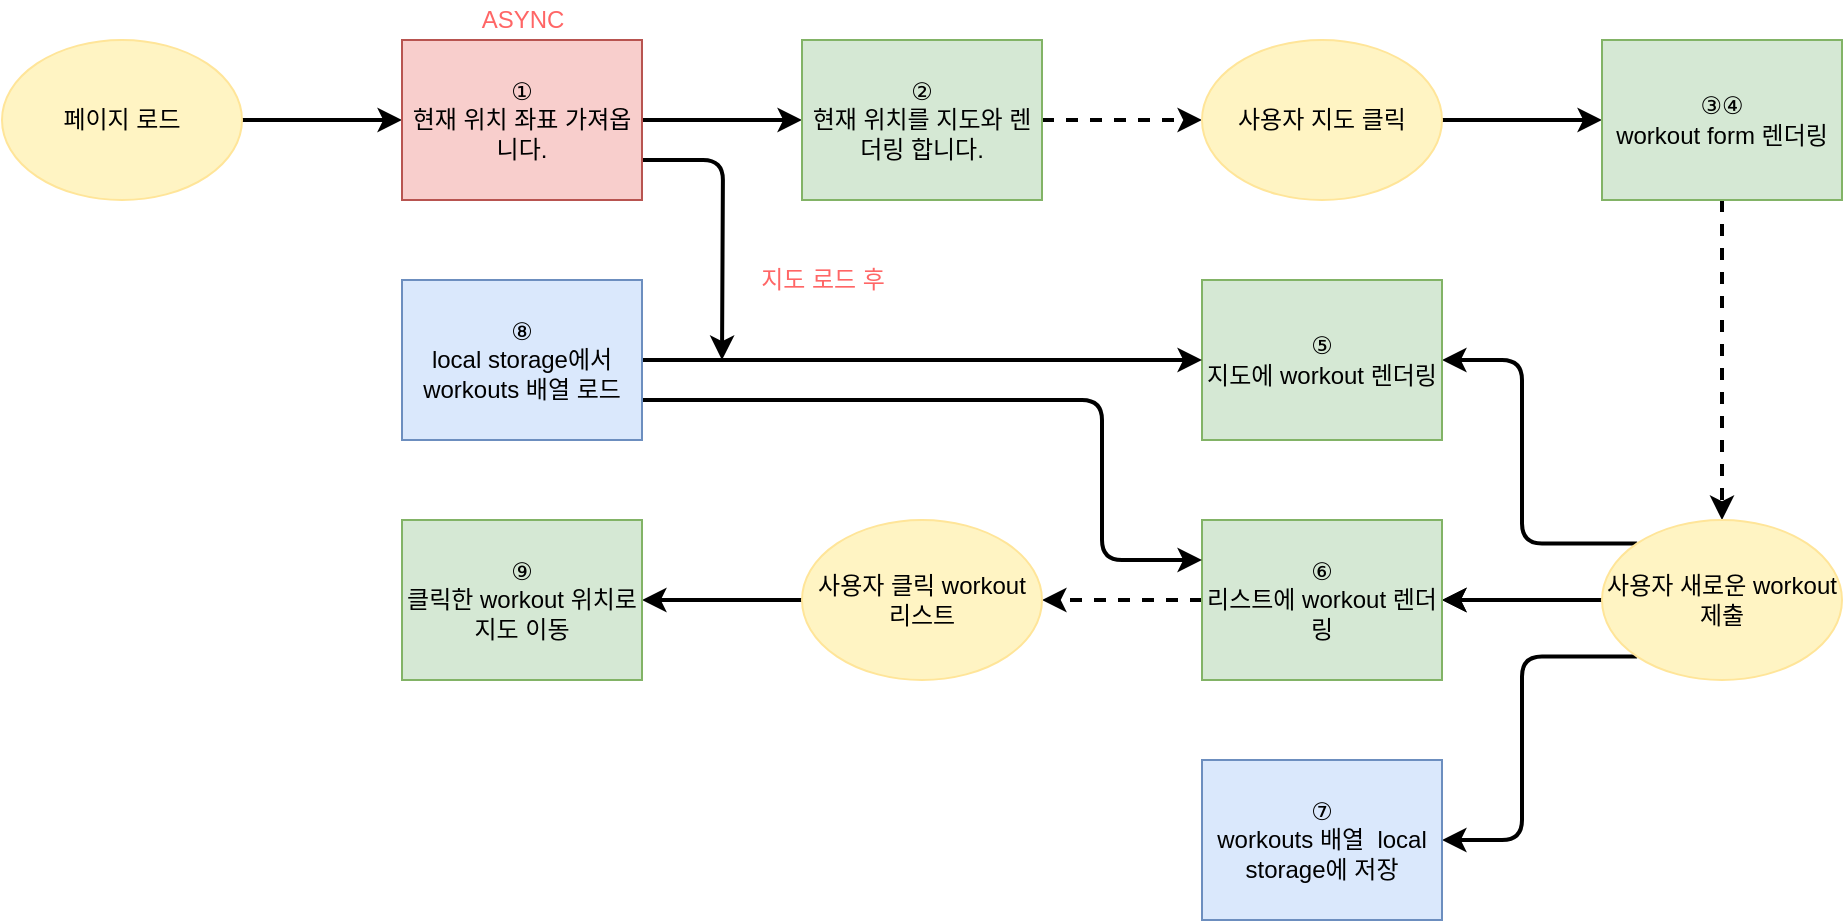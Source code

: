 <mxfile version="17.2.4" type="github">
  <diagram id="C5RBs43oDa-KdzZeNtuy" name="Page-1">
    <mxGraphModel dx="2062" dy="1160" grid="1" gridSize="10" guides="1" tooltips="1" connect="1" arrows="1" fold="1" page="1" pageScale="1" pageWidth="827" pageHeight="1169" math="0" shadow="0">
      <root>
        <mxCell id="WIyWlLk6GJQsqaUBKTNV-0" />
        <mxCell id="WIyWlLk6GJQsqaUBKTNV-1" parent="WIyWlLk6GJQsqaUBKTNV-0" />
        <mxCell id="XGdrxtOGVhIBS8UG9p0D-18" value="" style="edgeStyle=orthogonalEdgeStyle;rounded=0;orthogonalLoop=1;jettySize=auto;html=1;fontColor=#FF6666;strokeWidth=2;" edge="1" parent="WIyWlLk6GJQsqaUBKTNV-1" source="XGdrxtOGVhIBS8UG9p0D-1" target="XGdrxtOGVhIBS8UG9p0D-2">
          <mxGeometry relative="1" as="geometry" />
        </mxCell>
        <mxCell id="XGdrxtOGVhIBS8UG9p0D-1" value="페이지 로드" style="ellipse;whiteSpace=wrap;html=1;strokeColor=#FFE599;fillColor=#FFF4C3;gradientColor=none;" vertex="1" parent="WIyWlLk6GJQsqaUBKTNV-1">
          <mxGeometry y="160" width="120" height="80" as="geometry" />
        </mxCell>
        <mxCell id="XGdrxtOGVhIBS8UG9p0D-19" value="" style="edgeStyle=orthogonalEdgeStyle;rounded=0;orthogonalLoop=1;jettySize=auto;html=1;fontColor=#FF6666;strokeWidth=2;" edge="1" parent="WIyWlLk6GJQsqaUBKTNV-1" source="XGdrxtOGVhIBS8UG9p0D-2" target="XGdrxtOGVhIBS8UG9p0D-3">
          <mxGeometry relative="1" as="geometry" />
        </mxCell>
        <mxCell id="XGdrxtOGVhIBS8UG9p0D-47" style="edgeStyle=orthogonalEdgeStyle;rounded=1;orthogonalLoop=1;jettySize=auto;html=1;exitX=1;exitY=0.75;exitDx=0;exitDy=0;fontColor=#FF6666;strokeWidth=2;" edge="1" parent="WIyWlLk6GJQsqaUBKTNV-1" source="XGdrxtOGVhIBS8UG9p0D-2">
          <mxGeometry relative="1" as="geometry">
            <mxPoint x="360" y="320" as="targetPoint" />
          </mxGeometry>
        </mxCell>
        <mxCell id="XGdrxtOGVhIBS8UG9p0D-2" value="①&lt;br&gt;현재 위치 좌표 가져옵니다." style="rounded=0;whiteSpace=wrap;html=1;strokeColor=#b85450;fillColor=#f8cecc;" vertex="1" parent="WIyWlLk6GJQsqaUBKTNV-1">
          <mxGeometry x="200" y="160" width="120" height="80" as="geometry" />
        </mxCell>
        <mxCell id="XGdrxtOGVhIBS8UG9p0D-20" value="" style="edgeStyle=orthogonalEdgeStyle;rounded=0;orthogonalLoop=1;jettySize=auto;html=1;fontColor=#FF6666;dashed=1;strokeWidth=2;" edge="1" parent="WIyWlLk6GJQsqaUBKTNV-1" source="XGdrxtOGVhIBS8UG9p0D-3" target="XGdrxtOGVhIBS8UG9p0D-4">
          <mxGeometry relative="1" as="geometry" />
        </mxCell>
        <mxCell id="XGdrxtOGVhIBS8UG9p0D-3" value="②&lt;br&gt;현재 위치를 지도와 렌더링 합니다." style="rounded=0;whiteSpace=wrap;html=1;strokeColor=#82b366;fillColor=#d5e8d4;" vertex="1" parent="WIyWlLk6GJQsqaUBKTNV-1">
          <mxGeometry x="400" y="160" width="120" height="80" as="geometry" />
        </mxCell>
        <mxCell id="XGdrxtOGVhIBS8UG9p0D-22" value="" style="edgeStyle=orthogonalEdgeStyle;rounded=1;orthogonalLoop=1;jettySize=auto;html=1;fontColor=#FF6666;strokeWidth=2;" edge="1" parent="WIyWlLk6GJQsqaUBKTNV-1" source="XGdrxtOGVhIBS8UG9p0D-4" target="XGdrxtOGVhIBS8UG9p0D-5">
          <mxGeometry relative="1" as="geometry" />
        </mxCell>
        <mxCell id="XGdrxtOGVhIBS8UG9p0D-4" value="사용자 지도 클릭" style="ellipse;whiteSpace=wrap;html=1;strokeColor=#FFE599;fillColor=#FFF4C3;gradientColor=none;" vertex="1" parent="WIyWlLk6GJQsqaUBKTNV-1">
          <mxGeometry x="600" y="160" width="120" height="80" as="geometry" />
        </mxCell>
        <mxCell id="XGdrxtOGVhIBS8UG9p0D-23" style="edgeStyle=orthogonalEdgeStyle;rounded=1;orthogonalLoop=1;jettySize=auto;html=1;entryX=0.5;entryY=0;entryDx=0;entryDy=0;fontColor=#FF6666;dashed=1;strokeWidth=2;" edge="1" parent="WIyWlLk6GJQsqaUBKTNV-1" source="XGdrxtOGVhIBS8UG9p0D-5" target="XGdrxtOGVhIBS8UG9p0D-6">
          <mxGeometry relative="1" as="geometry" />
        </mxCell>
        <mxCell id="XGdrxtOGVhIBS8UG9p0D-5" value="③④&lt;br&gt;workout form 렌더링" style="rounded=0;whiteSpace=wrap;html=1;strokeColor=#82b366;fillColor=#d5e8d4;" vertex="1" parent="WIyWlLk6GJQsqaUBKTNV-1">
          <mxGeometry x="800" y="160" width="120" height="80" as="geometry" />
        </mxCell>
        <mxCell id="XGdrxtOGVhIBS8UG9p0D-25" style="edgeStyle=orthogonalEdgeStyle;rounded=1;orthogonalLoop=1;jettySize=auto;html=1;entryX=1;entryY=0.5;entryDx=0;entryDy=0;fontColor=#FF6666;strokeWidth=2;" edge="1" parent="WIyWlLk6GJQsqaUBKTNV-1" source="XGdrxtOGVhIBS8UG9p0D-6" target="XGdrxtOGVhIBS8UG9p0D-7">
          <mxGeometry relative="1" as="geometry" />
        </mxCell>
        <mxCell id="XGdrxtOGVhIBS8UG9p0D-28" value="" style="edgeStyle=orthogonalEdgeStyle;rounded=1;orthogonalLoop=1;jettySize=auto;html=1;fontColor=#FF6666;strokeWidth=2;" edge="1" parent="WIyWlLk6GJQsqaUBKTNV-1" source="XGdrxtOGVhIBS8UG9p0D-6" target="XGdrxtOGVhIBS8UG9p0D-7">
          <mxGeometry relative="1" as="geometry" />
        </mxCell>
        <mxCell id="XGdrxtOGVhIBS8UG9p0D-45" style="edgeStyle=orthogonalEdgeStyle;rounded=1;orthogonalLoop=1;jettySize=auto;html=1;exitX=0;exitY=1;exitDx=0;exitDy=0;entryX=1;entryY=0.5;entryDx=0;entryDy=0;fontColor=#FF6666;strokeWidth=2;" edge="1" parent="WIyWlLk6GJQsqaUBKTNV-1" source="XGdrxtOGVhIBS8UG9p0D-6" target="XGdrxtOGVhIBS8UG9p0D-10">
          <mxGeometry relative="1" as="geometry" />
        </mxCell>
        <mxCell id="XGdrxtOGVhIBS8UG9p0D-46" style="edgeStyle=orthogonalEdgeStyle;rounded=1;orthogonalLoop=1;jettySize=auto;html=1;exitX=0;exitY=0;exitDx=0;exitDy=0;entryX=1;entryY=0.5;entryDx=0;entryDy=0;fontColor=#FF6666;strokeWidth=2;" edge="1" parent="WIyWlLk6GJQsqaUBKTNV-1" source="XGdrxtOGVhIBS8UG9p0D-6" target="XGdrxtOGVhIBS8UG9p0D-8">
          <mxGeometry relative="1" as="geometry" />
        </mxCell>
        <mxCell id="XGdrxtOGVhIBS8UG9p0D-6" value="사용자 새로운 workout 제출" style="ellipse;whiteSpace=wrap;html=1;strokeColor=#FFE599;fillColor=#FFF4C3;gradientColor=none;" vertex="1" parent="WIyWlLk6GJQsqaUBKTNV-1">
          <mxGeometry x="800" y="400" width="120" height="80" as="geometry" />
        </mxCell>
        <mxCell id="XGdrxtOGVhIBS8UG9p0D-50" value="" style="edgeStyle=orthogonalEdgeStyle;rounded=1;orthogonalLoop=1;jettySize=auto;html=1;fontColor=#FF6666;strokeWidth=2;dashed=1;" edge="1" parent="WIyWlLk6GJQsqaUBKTNV-1" source="XGdrxtOGVhIBS8UG9p0D-7" target="XGdrxtOGVhIBS8UG9p0D-13">
          <mxGeometry relative="1" as="geometry" />
        </mxCell>
        <mxCell id="XGdrxtOGVhIBS8UG9p0D-7" value="⑥&lt;br&gt;리스트에 workout 렌더링" style="rounded=0;whiteSpace=wrap;html=1;strokeColor=#82b366;fillColor=#d5e8d4;" vertex="1" parent="WIyWlLk6GJQsqaUBKTNV-1">
          <mxGeometry x="600" y="400" width="120" height="80" as="geometry" />
        </mxCell>
        <mxCell id="XGdrxtOGVhIBS8UG9p0D-8" value="⑤&lt;br&gt;지도에 workout 렌더링" style="rounded=0;whiteSpace=wrap;html=1;strokeColor=#82b366;fillColor=#d5e8d4;" vertex="1" parent="WIyWlLk6GJQsqaUBKTNV-1">
          <mxGeometry x="600" y="280" width="120" height="80" as="geometry" />
        </mxCell>
        <mxCell id="XGdrxtOGVhIBS8UG9p0D-10" value="⑦&lt;br&gt;workouts 배열&amp;nbsp; local storage에 저장" style="rounded=0;whiteSpace=wrap;html=1;strokeColor=#6c8ebf;fillColor=#dae8fc;" vertex="1" parent="WIyWlLk6GJQsqaUBKTNV-1">
          <mxGeometry x="600" y="520" width="120" height="80" as="geometry" />
        </mxCell>
        <mxCell id="XGdrxtOGVhIBS8UG9p0D-31" style="edgeStyle=orthogonalEdgeStyle;rounded=1;orthogonalLoop=1;jettySize=auto;html=1;entryX=0;entryY=0.5;entryDx=0;entryDy=0;fontColor=#FF6666;strokeWidth=2;" edge="1" parent="WIyWlLk6GJQsqaUBKTNV-1" source="XGdrxtOGVhIBS8UG9p0D-11" target="XGdrxtOGVhIBS8UG9p0D-8">
          <mxGeometry relative="1" as="geometry" />
        </mxCell>
        <mxCell id="XGdrxtOGVhIBS8UG9p0D-48" style="edgeStyle=orthogonalEdgeStyle;rounded=1;orthogonalLoop=1;jettySize=auto;html=1;exitX=1;exitY=0.75;exitDx=0;exitDy=0;entryX=0;entryY=0.25;entryDx=0;entryDy=0;fontColor=#FF6666;strokeWidth=2;" edge="1" parent="WIyWlLk6GJQsqaUBKTNV-1" source="XGdrxtOGVhIBS8UG9p0D-11" target="XGdrxtOGVhIBS8UG9p0D-7">
          <mxGeometry relative="1" as="geometry">
            <Array as="points">
              <mxPoint x="550" y="340" />
              <mxPoint x="550" y="420" />
            </Array>
          </mxGeometry>
        </mxCell>
        <mxCell id="XGdrxtOGVhIBS8UG9p0D-11" value="⑧&lt;br&gt;local storage에서 workouts 배열 로드" style="rounded=0;whiteSpace=wrap;html=1;strokeColor=#6c8ebf;fillColor=#dae8fc;" vertex="1" parent="WIyWlLk6GJQsqaUBKTNV-1">
          <mxGeometry x="200" y="280" width="120" height="80" as="geometry" />
        </mxCell>
        <mxCell id="XGdrxtOGVhIBS8UG9p0D-51" value="" style="edgeStyle=orthogonalEdgeStyle;rounded=1;orthogonalLoop=1;jettySize=auto;html=1;fontColor=#FF6666;strokeWidth=2;" edge="1" parent="WIyWlLk6GJQsqaUBKTNV-1" source="XGdrxtOGVhIBS8UG9p0D-13" target="XGdrxtOGVhIBS8UG9p0D-14">
          <mxGeometry relative="1" as="geometry" />
        </mxCell>
        <mxCell id="XGdrxtOGVhIBS8UG9p0D-13" value="사용자 클릭 workout 리스트" style="ellipse;whiteSpace=wrap;html=1;strokeColor=#FFE599;fillColor=#FFF4C3;gradientColor=none;" vertex="1" parent="WIyWlLk6GJQsqaUBKTNV-1">
          <mxGeometry x="400" y="400" width="120" height="80" as="geometry" />
        </mxCell>
        <mxCell id="XGdrxtOGVhIBS8UG9p0D-14" value="⑨&lt;br&gt;클릭한 workout 위치로 지도 이동" style="rounded=0;whiteSpace=wrap;html=1;strokeColor=#82b366;fillColor=#d5e8d4;" vertex="1" parent="WIyWlLk6GJQsqaUBKTNV-1">
          <mxGeometry x="200" y="400" width="120" height="80" as="geometry" />
        </mxCell>
        <mxCell id="XGdrxtOGVhIBS8UG9p0D-15" value="&lt;span&gt;ASYNC&lt;/span&gt;" style="text;html=1;align=center;verticalAlign=middle;resizable=0;points=[];autosize=1;strokeColor=none;fillColor=none;fontColor=#FF6666;" vertex="1" parent="WIyWlLk6GJQsqaUBKTNV-1">
          <mxGeometry x="230" y="140" width="60" height="20" as="geometry" />
        </mxCell>
        <mxCell id="XGdrxtOGVhIBS8UG9p0D-52" value="지도 로드 후" style="text;html=1;align=center;verticalAlign=middle;resizable=0;points=[];autosize=1;strokeColor=none;fillColor=none;fontColor=#FF6666;" vertex="1" parent="WIyWlLk6GJQsqaUBKTNV-1">
          <mxGeometry x="370" y="270" width="80" height="20" as="geometry" />
        </mxCell>
      </root>
    </mxGraphModel>
  </diagram>
</mxfile>
